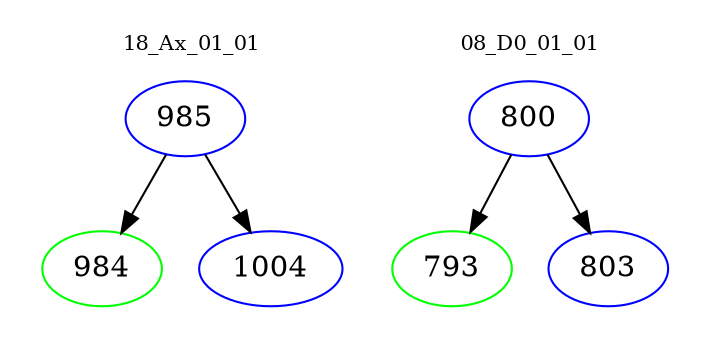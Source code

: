 digraph{
subgraph cluster_0 {
color = white
label = "18_Ax_01_01";
fontsize=10;
T0_985 [label="985", color="blue"]
T0_985 -> T0_984 [color="black"]
T0_984 [label="984", color="green"]
T0_985 -> T0_1004 [color="black"]
T0_1004 [label="1004", color="blue"]
}
subgraph cluster_1 {
color = white
label = "08_D0_01_01";
fontsize=10;
T1_800 [label="800", color="blue"]
T1_800 -> T1_793 [color="black"]
T1_793 [label="793", color="green"]
T1_800 -> T1_803 [color="black"]
T1_803 [label="803", color="blue"]
}
}

